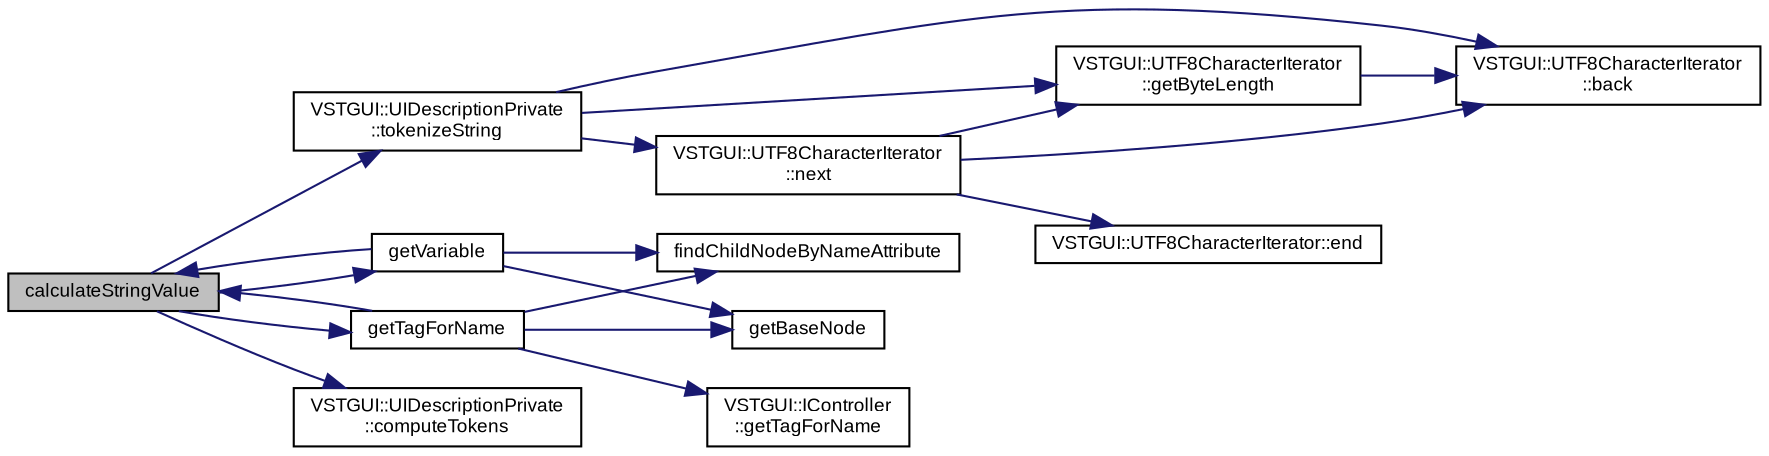 digraph "calculateStringValue"
{
  bgcolor="transparent";
  edge [fontname="Arial",fontsize="9",labelfontname="Arial",labelfontsize="9"];
  node [fontname="Arial",fontsize="9",shape=record];
  rankdir="LR";
  Node1 [label="calculateStringValue",height=0.2,width=0.4,color="black", fillcolor="grey75", style="filled" fontcolor="black"];
  Node1 -> Node2 [color="midnightblue",fontsize="9",style="solid",fontname="Arial"];
  Node2 [label="VSTGUI::UIDescriptionPrivate\l::tokenizeString",height=0.2,width=0.4,color="black",URL="$namespace_v_s_t_g_u_i_1_1_u_i_description_private.html#ad3175ed8533444130c009f857c2f1c36"];
  Node2 -> Node3 [color="midnightblue",fontsize="9",style="solid",fontname="Arial"];
  Node3 [label="VSTGUI::UTF8CharacterIterator\l::getByteLength",height=0.2,width=0.4,color="black",URL="$class_v_s_t_g_u_i_1_1_u_t_f8_character_iterator.html#ade2221adf6e7b993124a882b984d4564"];
  Node3 -> Node4 [color="midnightblue",fontsize="9",style="solid",fontname="Arial"];
  Node4 [label="VSTGUI::UTF8CharacterIterator\l::back",height=0.2,width=0.4,color="black",URL="$class_v_s_t_g_u_i_1_1_u_t_f8_character_iterator.html#a0bb7394b3cd98cdf7b65bd5105121109"];
  Node2 -> Node5 [color="midnightblue",fontsize="9",style="solid",fontname="Arial"];
  Node5 [label="VSTGUI::UTF8CharacterIterator\l::next",height=0.2,width=0.4,color="black",URL="$class_v_s_t_g_u_i_1_1_u_t_f8_character_iterator.html#aea0742f4dc1c44734017c5b0c21d0413"];
  Node5 -> Node4 [color="midnightblue",fontsize="9",style="solid",fontname="Arial"];
  Node5 -> Node3 [color="midnightblue",fontsize="9",style="solid",fontname="Arial"];
  Node5 -> Node6 [color="midnightblue",fontsize="9",style="solid",fontname="Arial"];
  Node6 [label="VSTGUI::UTF8CharacterIterator::end",height=0.2,width=0.4,color="black",URL="$class_v_s_t_g_u_i_1_1_u_t_f8_character_iterator.html#a03dc55107bee72cd1fccd0fa44d9d211"];
  Node2 -> Node4 [color="midnightblue",fontsize="9",style="solid",fontname="Arial"];
  Node1 -> Node7 [color="midnightblue",fontsize="9",style="solid",fontname="Arial"];
  Node7 [label="getTagForName",height=0.2,width=0.4,color="black",URL="$class_v_s_t_g_u_i_1_1_u_i_description.html#a4d20a5578f2b8cf3f247e5e9726dff75"];
  Node7 -> Node8 [color="midnightblue",fontsize="9",style="solid",fontname="Arial"];
  Node8 [label="findChildNodeByNameAttribute",height=0.2,width=0.4,color="black",URL="$class_v_s_t_g_u_i_1_1_u_i_description.html#a08d7accaf1c7c8e7e45d353e4c3f4bd6"];
  Node7 -> Node9 [color="midnightblue",fontsize="9",style="solid",fontname="Arial"];
  Node9 [label="getBaseNode",height=0.2,width=0.4,color="black",URL="$class_v_s_t_g_u_i_1_1_u_i_description.html#a2b0f673945c12c2dbf13ecdb4d768bf1"];
  Node7 -> Node1 [color="midnightblue",fontsize="9",style="solid",fontname="Arial"];
  Node7 -> Node10 [color="midnightblue",fontsize="9",style="solid",fontname="Arial"];
  Node10 [label="VSTGUI::IController\l::getTagForName",height=0.2,width=0.4,color="black",URL="$class_v_s_t_g_u_i_1_1_i_controller.html#a1f450d51458c8ad435c72f8050e75845"];
  Node1 -> Node11 [color="midnightblue",fontsize="9",style="solid",fontname="Arial"];
  Node11 [label="getVariable",height=0.2,width=0.4,color="black",URL="$class_v_s_t_g_u_i_1_1_u_i_description.html#a0fbbc231900c1d5f9daed9ca8efad954"];
  Node11 -> Node8 [color="midnightblue",fontsize="9",style="solid",fontname="Arial"];
  Node11 -> Node9 [color="midnightblue",fontsize="9",style="solid",fontname="Arial"];
  Node11 -> Node1 [color="midnightblue",fontsize="9",style="solid",fontname="Arial"];
  Node1 -> Node12 [color="midnightblue",fontsize="9",style="solid",fontname="Arial"];
  Node12 [label="VSTGUI::UIDescriptionPrivate\l::computeTokens",height=0.2,width=0.4,color="black",URL="$namespace_v_s_t_g_u_i_1_1_u_i_description_private.html#aa88f16dcc11608f2b8118778f9e1f3f0"];
}
